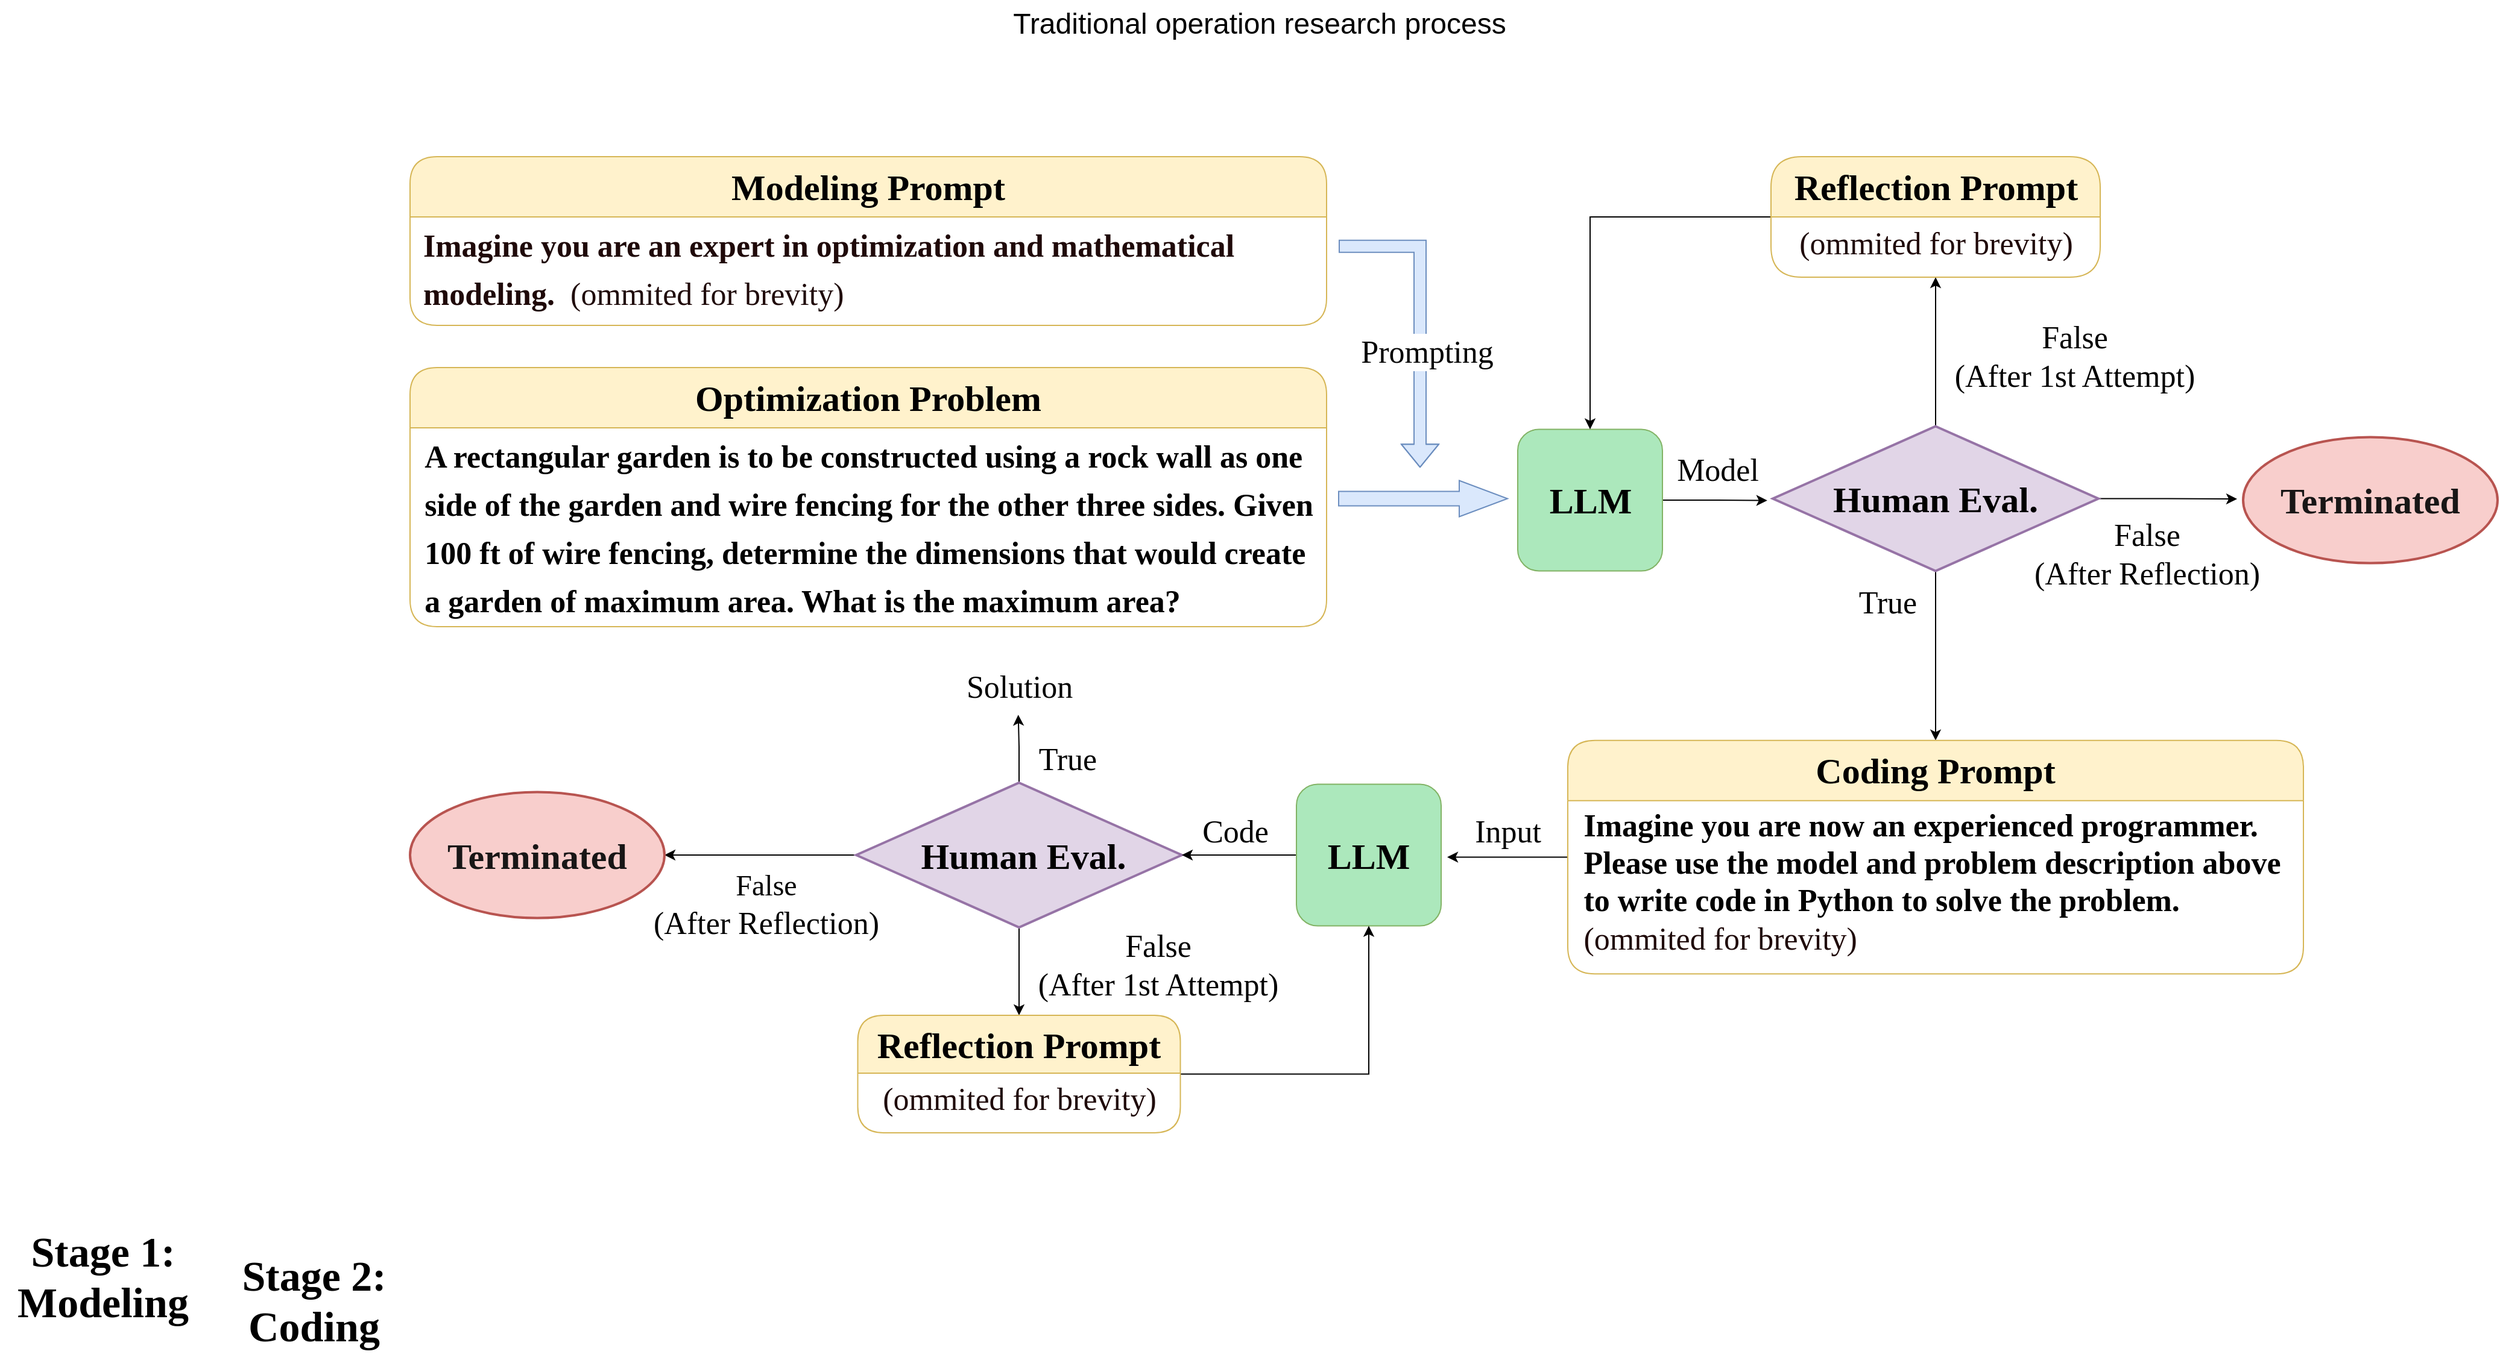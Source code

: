 <mxfile version="21.6.1" type="device">
  <diagram id="C5RBs43oDa-KdzZeNtuy" name="Page-1">
    <mxGraphModel dx="3027" dy="2607" grid="1" gridSize="10" guides="1" tooltips="1" connect="1" arrows="1" fold="1" page="1" pageScale="1" pageWidth="827" pageHeight="1169" math="0" shadow="0">
      <root>
        <mxCell id="WIyWlLk6GJQsqaUBKTNV-0" />
        <mxCell id="WIyWlLk6GJQsqaUBKTNV-1" parent="WIyWlLk6GJQsqaUBKTNV-0" />
        <mxCell id="WByzqIGubkQh_QL8RIGn-77" style="edgeStyle=orthogonalEdgeStyle;rounded=0;orthogonalLoop=1;jettySize=auto;html=1;entryX=-0.017;entryY=0.513;entryDx=0;entryDy=0;entryPerimeter=0;" parent="WIyWlLk6GJQsqaUBKTNV-1" source="b4k3C6Gka1uhANi-ps0s-15" target="b4k3C6Gka1uhANi-ps0s-16" edge="1">
          <mxGeometry relative="1" as="geometry" />
        </mxCell>
        <mxCell id="b4k3C6Gka1uhANi-ps0s-15" value="&lt;font size=&quot;1&quot; face=&quot;Times New Roman&quot; style=&quot;&quot;&gt;&lt;b style=&quot;font-size: 30px;&quot;&gt;LLM&lt;/b&gt;&lt;/font&gt;" style="rounded=1;whiteSpace=wrap;html=1;fillColor=#ACE8BC;strokeColor=#82b365;movable=1;resizable=1;rotatable=1;deletable=1;editable=1;locked=0;connectable=1;" parent="WIyWlLk6GJQsqaUBKTNV-1" vertex="1">
          <mxGeometry x="608.5" y="36.25" width="120" height="117.5" as="geometry" />
        </mxCell>
        <mxCell id="WByzqIGubkQh_QL8RIGn-28" style="edgeStyle=orthogonalEdgeStyle;rounded=0;orthogonalLoop=1;jettySize=auto;html=1;exitX=0.5;exitY=0;exitDx=0;exitDy=0;exitPerimeter=0;entryX=0.5;entryY=1;entryDx=0;entryDy=0;" parent="WIyWlLk6GJQsqaUBKTNV-1" source="b4k3C6Gka1uhANi-ps0s-16" target="1tnTF-kUu39IgScCnPzJ-4" edge="1">
          <mxGeometry relative="1" as="geometry" />
        </mxCell>
        <mxCell id="WByzqIGubkQh_QL8RIGn-72" style="edgeStyle=orthogonalEdgeStyle;rounded=0;orthogonalLoop=1;jettySize=auto;html=1;" parent="WIyWlLk6GJQsqaUBKTNV-1" source="b4k3C6Gka1uhANi-ps0s-16" edge="1">
          <mxGeometry relative="1" as="geometry">
            <mxPoint x="1205" y="94" as="targetPoint" />
          </mxGeometry>
        </mxCell>
        <mxCell id="WByzqIGubkQh_QL8RIGn-76" style="edgeStyle=orthogonalEdgeStyle;rounded=0;orthogonalLoop=1;jettySize=auto;html=1;entryX=0.5;entryY=0;entryDx=0;entryDy=0;" parent="WIyWlLk6GJQsqaUBKTNV-1" source="b4k3C6Gka1uhANi-ps0s-16" target="SR5nicGKkBTj7TMBBqLN-5" edge="1">
          <mxGeometry relative="1" as="geometry">
            <mxPoint x="937" y="290.0" as="targetPoint" />
          </mxGeometry>
        </mxCell>
        <mxCell id="b4k3C6Gka1uhANi-ps0s-16" value="&lt;font size=&quot;1&quot; face=&quot;Times New Roman&quot; style=&quot;&quot;&gt;&lt;b style=&quot;font-size: 30px;&quot;&gt;Human Eval.&lt;/b&gt;&lt;/font&gt;" style="strokeWidth=2;html=1;shape=mxgraph.flowchart.decision;whiteSpace=wrap;fillColor=#e1d5e7;strokeColor=#9673a6;" parent="WIyWlLk6GJQsqaUBKTNV-1" vertex="1">
          <mxGeometry x="820" y="33.75" width="270" height="120" as="geometry" />
        </mxCell>
        <mxCell id="b4k3C6Gka1uhANi-ps0s-18" value="&lt;font face=&quot;Times New Roman&quot; style=&quot;font-size: 26px;&quot;&gt;Model&lt;/font&gt;" style="text;html=1;align=center;verticalAlign=middle;resizable=0;points=[];autosize=1;strokeColor=none;fillColor=none;" parent="WIyWlLk6GJQsqaUBKTNV-1" vertex="1">
          <mxGeometry x="728.5" y="50" width="90" height="40" as="geometry" />
        </mxCell>
        <mxCell id="WByzqIGubkQh_QL8RIGn-13" style="edgeStyle=orthogonalEdgeStyle;rounded=0;orthogonalLoop=1;jettySize=auto;html=1;exitX=0.5;exitY=0;exitDx=0;exitDy=0;fillColor=#ffe6cc;strokeColor=none;" parent="WIyWlLk6GJQsqaUBKTNV-1" source="WByzqIGubkQh_QL8RIGn-73" edge="1">
          <mxGeometry relative="1" as="geometry">
            <mxPoint x="1286.556" y="-150.0" as="targetPoint" />
            <mxPoint x="1407.25" y="115" as="sourcePoint" />
          </mxGeometry>
        </mxCell>
        <mxCell id="WByzqIGubkQh_QL8RIGn-75" style="edgeStyle=orthogonalEdgeStyle;rounded=0;orthogonalLoop=1;jettySize=auto;html=1;" parent="WIyWlLk6GJQsqaUBKTNV-1" source="SR5nicGKkBTj7TMBBqLN-5" edge="1">
          <mxGeometry relative="1" as="geometry">
            <mxPoint x="550" y="391.25" as="targetPoint" />
          </mxGeometry>
        </mxCell>
        <mxCell id="SR5nicGKkBTj7TMBBqLN-5" value="&lt;font face=&quot;Times New Roman&quot; style=&quot;font-size: 30px;&quot;&gt;Coding Prompt&lt;/font&gt;" style="rounded=1;swimlane;whiteSpace=wrap;html=1;startSize=50;fillColor=#fff2cc;strokeColor=#d6b656;" parent="WIyWlLk6GJQsqaUBKTNV-1" vertex="1">
          <mxGeometry x="650" y="294.38" width="610" height="193.75" as="geometry" />
        </mxCell>
        <mxCell id="SR5nicGKkBTj7TMBBqLN-6" value="&lt;div style=&quot;text-align: left; line-height: 120%; font-size: 26px;&quot;&gt;&lt;font face=&quot;Times New Roman&quot; style=&quot;font-size: 26px;&quot;&gt;&lt;b style=&quot;&quot;&gt;&lt;span style=&quot;background-color: initial;&quot;&gt;Imagine you are now an experienced programmer.&lt;/span&gt;&lt;/b&gt;&lt;/font&gt;&lt;/div&gt;&lt;div style=&quot;text-align: left; line-height: 120%; font-size: 26px;&quot;&gt;&lt;font style=&quot;font-size: 26px;&quot; face=&quot;Times New Roman&quot;&gt;&lt;font style=&quot;font-size: 26px;&quot;&gt;&lt;b style=&quot;&quot;&gt;&lt;span style=&quot;background-color: initial; orphans: 4;&quot;&gt;Please use the model&amp;nbsp;&lt;/span&gt;&lt;/b&gt;&lt;/font&gt;&lt;span style=&quot;background-color: initial; orphans: 4;&quot;&gt;&lt;b&gt;and problem description above&amp;nbsp;&lt;/b&gt;&lt;/span&gt;&lt;/font&gt;&lt;/div&gt;&lt;div style=&quot;text-align: left; line-height: 120%; font-size: 26px;&quot;&gt;&lt;font style=&quot;font-size: 26px;&quot; face=&quot;Times New Roman&quot;&gt;&lt;span style=&quot;background-color: initial; orphans: 4;&quot;&gt;&lt;b&gt;to write code in Python to solve the problem.&lt;/b&gt;&lt;/span&gt;&lt;/font&gt;&lt;/div&gt;&lt;p style=&quot;box-sizing: border-box; line-height: 0%; orphans: 4; margin-top: 1rem; margin-bottom: 1.5em; position: relative; color: rgb(31, 9, 9); text-align: start; font-size: 26px;&quot; class=&quot;md-end-block md-p md-focus&quot;&gt;&lt;span style=&quot;background-color: initial;&quot;&gt;&lt;font style=&quot;font-size: 26px;&quot; face=&quot;Times New Roman&quot;&gt;(ommited for brevity)&lt;/font&gt;&lt;/span&gt;&lt;/p&gt;" style="text;html=1;align=center;verticalAlign=middle;resizable=0;points=[];autosize=1;strokeColor=none;fillColor=none;" parent="SR5nicGKkBTj7TMBBqLN-5" vertex="1">
          <mxGeometry y="50" width="610" height="160" as="geometry" />
        </mxCell>
        <mxCell id="SR5nicGKkBTj7TMBBqLN-10" value="&lt;font face=&quot;Times New Roman&quot; style=&quot;font-size: 26px;&quot;&gt;Input&lt;/font&gt;" style="text;html=1;align=center;verticalAlign=middle;resizable=0;points=[];autosize=1;strokeColor=none;fillColor=none;" parent="WIyWlLk6GJQsqaUBKTNV-1" vertex="1">
          <mxGeometry x="560" y="350" width="80" height="40" as="geometry" />
        </mxCell>
        <mxCell id="WByzqIGubkQh_QL8RIGn-32" style="edgeStyle=orthogonalEdgeStyle;rounded=0;orthogonalLoop=1;jettySize=auto;html=1;entryX=0.494;entryY=1.077;entryDx=0;entryDy=0;entryPerimeter=0;" parent="WIyWlLk6GJQsqaUBKTNV-1" source="SR5nicGKkBTj7TMBBqLN-11" target="SR5nicGKkBTj7TMBBqLN-23" edge="1">
          <mxGeometry relative="1" as="geometry" />
        </mxCell>
        <mxCell id="WByzqIGubkQh_QL8RIGn-42" style="edgeStyle=orthogonalEdgeStyle;rounded=0;orthogonalLoop=1;jettySize=auto;html=1;entryX=0.5;entryY=0;entryDx=0;entryDy=0;" parent="WIyWlLk6GJQsqaUBKTNV-1" source="SR5nicGKkBTj7TMBBqLN-11" target="WByzqIGubkQh_QL8RIGn-3" edge="1">
          <mxGeometry relative="1" as="geometry" />
        </mxCell>
        <mxCell id="WByzqIGubkQh_QL8RIGn-63" style="edgeStyle=orthogonalEdgeStyle;rounded=0;orthogonalLoop=1;jettySize=auto;html=1;entryX=1;entryY=0.5;entryDx=0;entryDy=0;entryPerimeter=0;" parent="WIyWlLk6GJQsqaUBKTNV-1" source="SR5nicGKkBTj7TMBBqLN-11" target="WByzqIGubkQh_QL8RIGn-68" edge="1">
          <mxGeometry relative="1" as="geometry">
            <mxPoint x="-90" y="390" as="targetPoint" />
          </mxGeometry>
        </mxCell>
        <mxCell id="SR5nicGKkBTj7TMBBqLN-11" value="&lt;font size=&quot;1&quot; face=&quot;Times New Roman&quot; style=&quot;&quot;&gt;&lt;b style=&quot;font-size: 30px;&quot;&gt;&amp;nbsp;Human Eval.&lt;/b&gt;&lt;/font&gt;" style="strokeWidth=2;html=1;shape=mxgraph.flowchart.decision;whiteSpace=wrap;fillColor=#e1d5e7;strokeColor=#9673a6;" parent="WIyWlLk6GJQsqaUBKTNV-1" vertex="1">
          <mxGeometry x="60" y="329.5" width="270" height="120" as="geometry" />
        </mxCell>
        <mxCell id="SR5nicGKkBTj7TMBBqLN-13" value="&lt;font face=&quot;Times New Roman&quot; style=&quot;font-size: 26px;&quot;&gt;Code&lt;/font&gt;" style="text;html=1;align=center;verticalAlign=middle;resizable=0;points=[];autosize=1;strokeColor=none;fillColor=none;" parent="WIyWlLk6GJQsqaUBKTNV-1" vertex="1">
          <mxGeometry x="334" y="350" width="80" height="40" as="geometry" />
        </mxCell>
        <mxCell id="SR5nicGKkBTj7TMBBqLN-15" value="&lt;font face=&quot;Times New Roman&quot; style=&quot;font-size: 26px;&quot;&gt;False &lt;br&gt;(After 1st Attempt)&lt;/font&gt;" style="text;html=1;align=center;verticalAlign=middle;resizable=0;points=[];autosize=1;strokeColor=none;fillColor=none;" parent="WIyWlLk6GJQsqaUBKTNV-1" vertex="1">
          <mxGeometry x="200.0" y="441.25" width="220" height="80" as="geometry" />
        </mxCell>
        <mxCell id="SR5nicGKkBTj7TMBBqLN-23" value="&lt;font face=&quot;Times New Roman&quot; style=&quot;font-size: 26px;&quot;&gt;Solution&lt;/font&gt;" style="text;html=1;align=center;verticalAlign=middle;resizable=0;points=[];autosize=1;strokeColor=none;fillColor=none;" parent="WIyWlLk6GJQsqaUBKTNV-1" vertex="1">
          <mxGeometry x="140" y="230" width="110" height="40" as="geometry" />
        </mxCell>
        <mxCell id="SR5nicGKkBTj7TMBBqLN-29" value="&lt;font face=&quot;Times New Roman&quot; style=&quot;font-size: 35px;&quot;&gt;&lt;b&gt;Stage 1:&lt;br&gt;Modeling&lt;/b&gt;&lt;/font&gt;" style="text;html=1;align=center;verticalAlign=middle;resizable=0;points=[];autosize=1;strokeColor=none;fillColor=none;" parent="WIyWlLk6GJQsqaUBKTNV-1" vertex="1">
          <mxGeometry x="-650" y="690" width="170" height="100" as="geometry" />
        </mxCell>
        <mxCell id="SR5nicGKkBTj7TMBBqLN-30" value="&lt;font face=&quot;Times New Roman&quot; style=&quot;font-size: 35px;&quot;&gt;&lt;b&gt;Stage 2:&lt;br&gt;Coding&lt;/b&gt;&lt;/font&gt;" style="text;html=1;align=center;verticalAlign=middle;resizable=0;points=[];autosize=1;strokeColor=none;fillColor=none;" parent="WIyWlLk6GJQsqaUBKTNV-1" vertex="1">
          <mxGeometry x="-460" y="710" width="140" height="100" as="geometry" />
        </mxCell>
        <mxCell id="bZFVCR8azL2zKcfl2KdV-0" value="&lt;font style=&quot;font-size: 26px;&quot; face=&quot;Times New Roman&quot;&gt;&lt;font style=&quot;font-size: 24px;&quot;&gt;False&lt;br style=&quot;border-color: var(--border-color); background-color: rgb(255, 255, 255);&quot;&gt;&lt;/font&gt;&lt;span style=&quot;background-color: rgb(255, 255, 255);&quot;&gt;(After&lt;/span&gt;&lt;span style=&quot;background-color: rgb(255, 255, 255);&quot;&gt;&amp;nbsp;Reflection)&lt;/span&gt;&lt;/font&gt;" style="text;html=1;align=center;verticalAlign=middle;resizable=0;points=[];autosize=1;strokeColor=none;fillColor=none;" parent="WIyWlLk6GJQsqaUBKTNV-1" vertex="1">
          <mxGeometry x="-120" y="390" width="210" height="80" as="geometry" />
        </mxCell>
        <mxCell id="bZFVCR8azL2zKcfl2KdV-9" value="&lt;font face=&quot;Times New Roman&quot; style=&quot;font-size: 26px;&quot;&gt;True&lt;/font&gt;" style="text;html=1;align=center;verticalAlign=middle;resizable=0;points=[];autosize=1;strokeColor=none;fillColor=none;" parent="WIyWlLk6GJQsqaUBKTNV-1" vertex="1">
          <mxGeometry x="200" y="289.5" width="70" height="40" as="geometry" />
        </mxCell>
        <mxCell id="bZFVCR8azL2zKcfl2KdV-19" value="&lt;font face=&quot;Times New Roman&quot; style=&quot;font-size: 26px;&quot;&gt;False &lt;br&gt;(After 1st Attempt)&lt;/font&gt;" style="text;html=1;align=center;verticalAlign=middle;resizable=0;points=[];autosize=1;strokeColor=none;fillColor=none;" parent="WIyWlLk6GJQsqaUBKTNV-1" vertex="1">
          <mxGeometry x="960" y="-63.75" width="220" height="80" as="geometry" />
        </mxCell>
        <mxCell id="bZFVCR8azL2zKcfl2KdV-22" value="&lt;font style=&quot;font-size: 26px;&quot; face=&quot;Times New Roman&quot;&gt;&lt;font style=&quot;font-size: 26px;&quot;&gt;False&lt;br style=&quot;border-color: var(--border-color); background-color: rgb(255, 255, 255);&quot;&gt;&lt;/font&gt;&lt;span style=&quot;background-color: rgb(255, 255, 255);&quot;&gt;(After&lt;/span&gt;&lt;span style=&quot;background-color: rgb(255, 255, 255);&quot;&gt;&amp;nbsp;Reflection)&lt;/span&gt;&lt;/font&gt;" style="text;html=1;align=center;verticalAlign=middle;resizable=0;points=[];autosize=1;strokeColor=none;fillColor=none;" parent="WIyWlLk6GJQsqaUBKTNV-1" vertex="1">
          <mxGeometry x="1025" y="100" width="210" height="80" as="geometry" />
        </mxCell>
        <mxCell id="bZFVCR8azL2zKcfl2KdV-23" value="&lt;font face=&quot;Times New Roman&quot; style=&quot;font-size: 26px;&quot;&gt;True&lt;/font&gt;" style="text;html=1;align=center;verticalAlign=middle;resizable=0;points=[];autosize=1;strokeColor=none;fillColor=none;" parent="WIyWlLk6GJQsqaUBKTNV-1" vertex="1">
          <mxGeometry x="880" y="160" width="70" height="40" as="geometry" />
        </mxCell>
        <mxCell id="WByzqIGubkQh_QL8RIGn-27" style="edgeStyle=orthogonalEdgeStyle;rounded=0;orthogonalLoop=1;jettySize=auto;html=1;exitX=0;exitY=0.5;exitDx=0;exitDy=0;entryX=0.5;entryY=0;entryDx=0;entryDy=0;" parent="WIyWlLk6GJQsqaUBKTNV-1" source="1tnTF-kUu39IgScCnPzJ-4" target="b4k3C6Gka1uhANi-ps0s-15" edge="1">
          <mxGeometry relative="1" as="geometry">
            <mxPoint x="630" y="10" as="targetPoint" />
          </mxGeometry>
        </mxCell>
        <mxCell id="1tnTF-kUu39IgScCnPzJ-4" value="&lt;font face=&quot;Times New Roman&quot; style=&quot;font-size: 30px;&quot;&gt;Reflection Prompt&lt;/font&gt;" style="rounded=1;swimlane;whiteSpace=wrap;html=1;startSize=50;fillColor=#fff2cc;strokeColor=#d6b656;arcSize=17;" parent="WIyWlLk6GJQsqaUBKTNV-1" vertex="1">
          <mxGeometry x="818.5" y="-190" width="273" height="100" as="geometry" />
        </mxCell>
        <mxCell id="bZFVCR8azL2zKcfl2KdV-18" value="&lt;div style=&quot;text-align: left; line-height: 120%;&quot;&gt;&lt;span style=&quot;font-family: &amp;quot;Times New Roman&amp;quot;; background-color: initial; color: rgb(31, 9, 9); orphans: 4;&quot;&gt;&lt;font style=&quot;font-size: 26px;&quot;&gt;(ommited for brevity)&lt;/font&gt;&lt;/span&gt;&lt;/div&gt;" style="text;html=1;align=center;verticalAlign=middle;resizable=0;points=[];autosize=1;rounded=1;glass=0;" parent="1tnTF-kUu39IgScCnPzJ-4" vertex="1">
          <mxGeometry x="11.5" y="60" width="250" height="30" as="geometry" />
        </mxCell>
        <mxCell id="WByzqIGubkQh_QL8RIGn-61" style="edgeStyle=orthogonalEdgeStyle;rounded=0;orthogonalLoop=1;jettySize=auto;html=1;entryX=1;entryY=0.5;entryDx=0;entryDy=0;entryPerimeter=0;" parent="WIyWlLk6GJQsqaUBKTNV-1" source="1tnTF-kUu39IgScCnPzJ-6" target="SR5nicGKkBTj7TMBBqLN-11" edge="1">
          <mxGeometry relative="1" as="geometry" />
        </mxCell>
        <mxCell id="1tnTF-kUu39IgScCnPzJ-6" value="&lt;font size=&quot;1&quot; face=&quot;Times New Roman&quot; style=&quot;&quot;&gt;&lt;b style=&quot;font-size: 30px;&quot;&gt;LLM&lt;/b&gt;&lt;/font&gt;" style="rounded=1;whiteSpace=wrap;html=1;fillColor=#ACE8BC;strokeColor=#82b365;" parent="WIyWlLk6GJQsqaUBKTNV-1" vertex="1">
          <mxGeometry x="425" y="330.75" width="120" height="117.5" as="geometry" />
        </mxCell>
        <mxCell id="WByzqIGubkQh_QL8RIGn-2" value="" style="html=1;shadow=0;dashed=0;align=center;verticalAlign=middle;shape=mxgraph.arrows2.arrow;dy=0.6;dx=40;notch=0;fillColor=#dae8fc;strokeColor=#6c8ebf;" parent="WIyWlLk6GJQsqaUBKTNV-1" vertex="1">
          <mxGeometry x="460" y="78.75" width="140" height="30" as="geometry" />
        </mxCell>
        <mxCell id="WByzqIGubkQh_QL8RIGn-44" style="edgeStyle=orthogonalEdgeStyle;rounded=0;orthogonalLoop=1;jettySize=auto;html=1;exitX=1;exitY=0.5;exitDx=0;exitDy=0;entryX=0.5;entryY=1;entryDx=0;entryDy=0;" parent="WIyWlLk6GJQsqaUBKTNV-1" source="WByzqIGubkQh_QL8RIGn-3" target="1tnTF-kUu39IgScCnPzJ-6" edge="1">
          <mxGeometry relative="1" as="geometry">
            <mxPoint x="470" y="609.923" as="targetPoint" />
          </mxGeometry>
        </mxCell>
        <mxCell id="WByzqIGubkQh_QL8RIGn-3" value="&lt;font face=&quot;Times New Roman&quot; style=&quot;font-size: 30px;&quot;&gt;Reflection Prompt&lt;/font&gt;" style="swimlane;whiteSpace=wrap;html=1;rounded=1;fillColor=#fff2cc;strokeColor=#d6b656;startSize=48;" parent="WIyWlLk6GJQsqaUBKTNV-1" vertex="1">
          <mxGeometry x="61.25" y="522.5" width="267.5" height="97.5" as="geometry" />
        </mxCell>
        <mxCell id="WByzqIGubkQh_QL8RIGn-8" value="&lt;div style=&quot;text-align: left; line-height: 120%;&quot;&gt;&lt;span style=&quot;font-family: &amp;quot;Times New Roman&amp;quot;; background-color: initial; color: rgb(31, 9, 9); orphans: 4;&quot;&gt;&lt;font style=&quot;font-size: 26px;&quot;&gt;(ommited for brevity)&lt;/font&gt;&lt;/span&gt;&lt;/div&gt;" style="text;html=1;align=center;verticalAlign=middle;resizable=0;points=[];autosize=1;rounded=1;glass=0;" parent="WByzqIGubkQh_QL8RIGn-3" vertex="1">
          <mxGeometry x="8.75" y="57.5" width="250" height="30" as="geometry" />
        </mxCell>
        <mxCell id="b4k3C6Gka1uhANi-ps0s-7" value="&lt;font face=&quot;Times New Roman&quot; style=&quot;font-size: 30px;&quot;&gt;Optimization Problem&lt;/font&gt;" style="rounded=1;swimlane;whiteSpace=wrap;html=1;startSize=50;fillColor=#fff2cc;strokeColor=#d6b656;" parent="WIyWlLk6GJQsqaUBKTNV-1" vertex="1">
          <mxGeometry x="-310" y="-15" width="760" height="215" as="geometry" />
        </mxCell>
        <mxCell id="1tnTF-kUu39IgScCnPzJ-7" value="&lt;p style=&quot;text-align: justify; box-sizing: border-box; line-height: 0%; orphans: 4; margin-top: 1rem; margin-bottom: 1.5em; position: relative; font-size: 26px;&quot; class=&quot;md-end-block md-p md-focus&quot;&gt;&lt;font style=&quot;font-size: 26px;&quot; face=&quot;Times New Roman&quot;&gt;&lt;b style=&quot;&quot;&gt;A rectangular garden is to be constructed using a rock wall as&amp;nbsp;&lt;/b&gt;&lt;/font&gt;&lt;b style=&quot;font-family: &amp;quot;Times New Roman&amp;quot;; background-color: initial;&quot;&gt;one&lt;/b&gt;&lt;/p&gt;&lt;p style=&quot;text-align: justify; box-sizing: border-box; line-height: 0%; orphans: 4; margin-top: 1rem; margin-bottom: 1.5em; position: relative; font-size: 26px;&quot; class=&quot;md-end-block md-p md-focus&quot;&gt;&lt;b style=&quot;font-family: &amp;quot;Times New Roman&amp;quot;; background-color: initial;&quot;&gt;side of the garden and wire fencing for the other three sides&lt;/b&gt;&lt;b style=&quot;font-family: &amp;quot;Times New Roman&amp;quot;; background-color: initial;&quot;&gt;.&amp;nbsp;&lt;/b&gt;&lt;font style=&quot;background-color: initial;&quot; face=&quot;Times New Roman&quot;&gt;&lt;b style=&quot;background-color: initial;&quot;&gt;Given&lt;/b&gt;&lt;/font&gt;&lt;/p&gt;&lt;p style=&quot;text-align: justify; box-sizing: border-box; line-height: 0%; orphans: 4; margin-top: 1rem; margin-bottom: 1.5em; position: relative; font-size: 26px;&quot; class=&quot;md-end-block md-p md-focus&quot;&gt;&lt;font style=&quot;background-color: initial;&quot; face=&quot;Times New Roman&quot;&gt;&lt;b style=&quot;background-color: initial;&quot;&gt;100 ft&amp;nbsp;&lt;/b&gt;&lt;/font&gt;&lt;font style=&quot;background-color: initial;&quot;&gt;&lt;font style=&quot;background-color: initial; border-color: var(--border-color);&quot;&gt;&lt;span style=&quot;border-color: var(--border-color);&quot;&gt;&lt;font style=&quot;border-color: var(--border-color);&quot; face=&quot;Times New Roman&quot;&gt;&lt;span style=&quot;background-color: initial;&quot;&gt;&lt;b&gt;of&amp;nbsp;&lt;/b&gt;&lt;/span&gt;&lt;/font&gt;&lt;/span&gt;&lt;/font&gt;&lt;/font&gt;&lt;font style=&quot;background-color: initial;&quot;&gt;&lt;font style=&quot;background-color: initial; border-color: var(--border-color);&quot;&gt;&lt;span style=&quot;border-color: var(--border-color);&quot;&gt;&lt;font style=&quot;border-color: var(--border-color);&quot; face=&quot;Times New Roman&quot;&gt;&lt;span style=&quot;background-color: initial;&quot;&gt;&lt;b&gt;wire fencing, determine the dimensions that&amp;nbsp;&lt;/b&gt;&lt;/span&gt;&lt;/font&gt;&lt;/span&gt;&lt;/font&gt;&lt;/font&gt;&lt;b style=&quot;background-color: initial; font-family: &amp;quot;Times New Roman&amp;quot;;&quot;&gt;would create&lt;/b&gt;&lt;/p&gt;&lt;p style=&quot;text-align: justify; box-sizing: border-box; line-height: 0%; orphans: 4; margin-top: 1rem; margin-bottom: 1.5em; position: relative; font-size: 26px;&quot; class=&quot;md-end-block md-p md-focus&quot;&gt;&lt;b style=&quot;background-color: initial; font-family: &amp;quot;Times New Roman&amp;quot;;&quot;&gt;a garden of maximum area. What is the maximum area?&lt;/b&gt;&lt;/p&gt;" style="text;html=1;align=center;verticalAlign=middle;resizable=0;points=[];autosize=1;strokeColor=none;fillColor=none;" parent="b4k3C6Gka1uhANi-ps0s-7" vertex="1">
          <mxGeometry y="50" width="760" height="190" as="geometry" />
        </mxCell>
        <mxCell id="WByzqIGubkQh_QL8RIGn-50" style="edgeStyle=orthogonalEdgeStyle;rounded=0;orthogonalLoop=1;jettySize=auto;html=1;shape=flexArrow;fillColor=#DAE8FC;strokeColor=#6c8ebf;fontFamily=Helvetica;horizontal=1;fontColor=default;fontSize=12;fontStyle=1;startSize=47;labelBorderColor=none;targetPerimeterSpacing=0;sourcePerimeterSpacing=0;shadow=0;gradientColor=none;" parent="WIyWlLk6GJQsqaUBKTNV-1" edge="1">
          <mxGeometry relative="1" as="geometry">
            <mxPoint x="460" y="-115.62" as="sourcePoint" />
            <mxPoint x="527.5" y="68.13" as="targetPoint" />
            <Array as="points">
              <mxPoint x="527.5" y="-115.62" />
            </Array>
          </mxGeometry>
        </mxCell>
        <mxCell id="WByzqIGubkQh_QL8RIGn-59" value="&lt;font style=&quot;font-size: 26px;&quot; face=&quot;Times New Roman&quot;&gt;Prompting&lt;/font&gt;" style="edgeLabel;html=1;align=center;verticalAlign=middle;resizable=0;points=[];labelBackgroundColor=default;fontColor=default;labelBorderColor=none;" parent="WByzqIGubkQh_QL8RIGn-50" vertex="1" connectable="0">
          <mxGeometry x="0.274" y="1" relative="1" as="geometry">
            <mxPoint x="4" y="-5" as="offset" />
          </mxGeometry>
        </mxCell>
        <mxCell id="WByzqIGubkQh_QL8RIGn-0" value="&lt;font face=&quot;Times New Roman&quot; style=&quot;font-size: 30px;&quot;&gt;Modeling Prompt&lt;/font&gt;" style="rounded=1;swimlane;whiteSpace=wrap;html=1;startSize=50;fillColor=#fff2cc;strokeColor=#d6b656;" parent="WIyWlLk6GJQsqaUBKTNV-1" vertex="1">
          <mxGeometry x="-310" y="-190" width="760" height="140" as="geometry" />
        </mxCell>
        <mxCell id="b4k3C6Gka1uhANi-ps0s-11" value="&lt;p style=&quot;text-align: justify; box-sizing: border-box; line-height: 0%; orphans: 4; margin-top: 1rem; margin-bottom: 1.5em; position: relative; color: rgb(31, 9, 9); font-size: 26px;&quot; class=&quot;md-end-block md-p md-focus&quot;&gt;&lt;font face=&quot;Times New Roman&quot; style=&quot;font-size: 26px;&quot;&gt;&lt;font style=&quot;font-size: 26px;&quot;&gt;&lt;font style=&quot;font-size: 26px;&quot;&gt;&lt;b style=&quot;&quot;&gt;&lt;font style=&quot;font-size: 26px;&quot;&gt;Imagine you are an expert in&amp;nbsp;&lt;/font&gt;&lt;/b&gt;&lt;/font&gt;&lt;/font&gt;&lt;font style=&quot;background-color: initial; font-size: 26px;&quot;&gt;&lt;font style=&quot;font-size: 26px;&quot;&gt;&lt;b&gt;optimization&amp;nbsp;&lt;/b&gt;&lt;/font&gt;&lt;/font&gt;&lt;font style=&quot;background-color: initial; font-size: 26px;&quot;&gt;&lt;b&gt;and mathematical&amp;nbsp;&lt;/b&gt;&lt;/font&gt;&lt;/font&gt;&lt;/p&gt;&lt;p style=&quot;text-align: justify; box-sizing: border-box; line-height: 0%; orphans: 4; margin-top: 1rem; margin-bottom: 1.5em; position: relative; color: rgb(31, 9, 9); font-size: 26px;&quot; class=&quot;md-end-block md-p md-focus&quot;&gt;&lt;font face=&quot;Times New Roman&quot; style=&quot;font-size: 26px;&quot;&gt;&lt;font style=&quot;background-color: initial; font-size: 26px;&quot;&gt;&lt;b&gt;modeling.&amp;nbsp;&amp;nbsp;&lt;/b&gt;&lt;/font&gt;&lt;span style=&quot;background-color: initial;&quot;&gt;(ommited for brevity)&amp;nbsp;&lt;/span&gt;&lt;/font&gt;&lt;/p&gt;" style="text;html=1;align=center;verticalAlign=middle;resizable=0;points=[];autosize=1;strokeColor=none;fillColor=none;" parent="WByzqIGubkQh_QL8RIGn-0" vertex="1">
          <mxGeometry y="50" width="700" height="110" as="geometry" />
        </mxCell>
        <mxCell id="WByzqIGubkQh_QL8RIGn-68" value="&lt;b style=&quot;border-color: var(--border-color); font-family: &amp;quot;Times New Roman&amp;quot;;&quot;&gt;&lt;font style=&quot;font-size: 30px;&quot; color=&quot;#181616&quot;&gt;Terminated&lt;/font&gt;&lt;/b&gt;" style="strokeWidth=2;html=1;shape=mxgraph.flowchart.start_2;whiteSpace=wrap;fillColor=#f8cecc;strokeColor=#b85450;" parent="WIyWlLk6GJQsqaUBKTNV-1" vertex="1">
          <mxGeometry x="-310" y="337.25" width="211" height="104.5" as="geometry" />
        </mxCell>
        <mxCell id="WByzqIGubkQh_QL8RIGn-74" value="" style="edgeStyle=orthogonalEdgeStyle;rounded=0;orthogonalLoop=1;jettySize=auto;html=1;exitX=0.5;exitY=0;exitDx=0;exitDy=0;fillColor=#ffe6cc;strokeColor=none;" parent="WIyWlLk6GJQsqaUBKTNV-1" target="WByzqIGubkQh_QL8RIGn-73" edge="1">
          <mxGeometry relative="1" as="geometry">
            <mxPoint x="1286.556" y="-150.0" as="targetPoint" />
            <mxPoint x="1407.25" y="115" as="sourcePoint" />
          </mxGeometry>
        </mxCell>
        <mxCell id="WByzqIGubkQh_QL8RIGn-73" value="&lt;b style=&quot;border-color: var(--border-color); font-family: &amp;quot;Times New Roman&amp;quot;;&quot;&gt;&lt;font style=&quot;font-size: 30px;&quot; color=&quot;#181616&quot;&gt;Terminated&lt;/font&gt;&lt;/b&gt;" style="strokeWidth=2;html=1;shape=mxgraph.flowchart.start_2;whiteSpace=wrap;fillColor=#f8cecc;strokeColor=#b85450;" parent="WIyWlLk6GJQsqaUBKTNV-1" vertex="1">
          <mxGeometry x="1210" y="42.75" width="211" height="104.5" as="geometry" />
        </mxCell>
        <mxCell id="Rq2nLx-GAJvqWOyg-2NG-0" value="&lt;font style=&quot;font-size: 24px;&quot;&gt;Traditional operation research process&lt;/font&gt;" style="text;html=1;align=center;verticalAlign=middle;resizable=0;points=[];autosize=1;strokeColor=none;fillColor=none;" vertex="1" parent="WIyWlLk6GJQsqaUBKTNV-1">
          <mxGeometry x="178.5" y="-320" width="430" height="40" as="geometry" />
        </mxCell>
      </root>
    </mxGraphModel>
  </diagram>
</mxfile>

